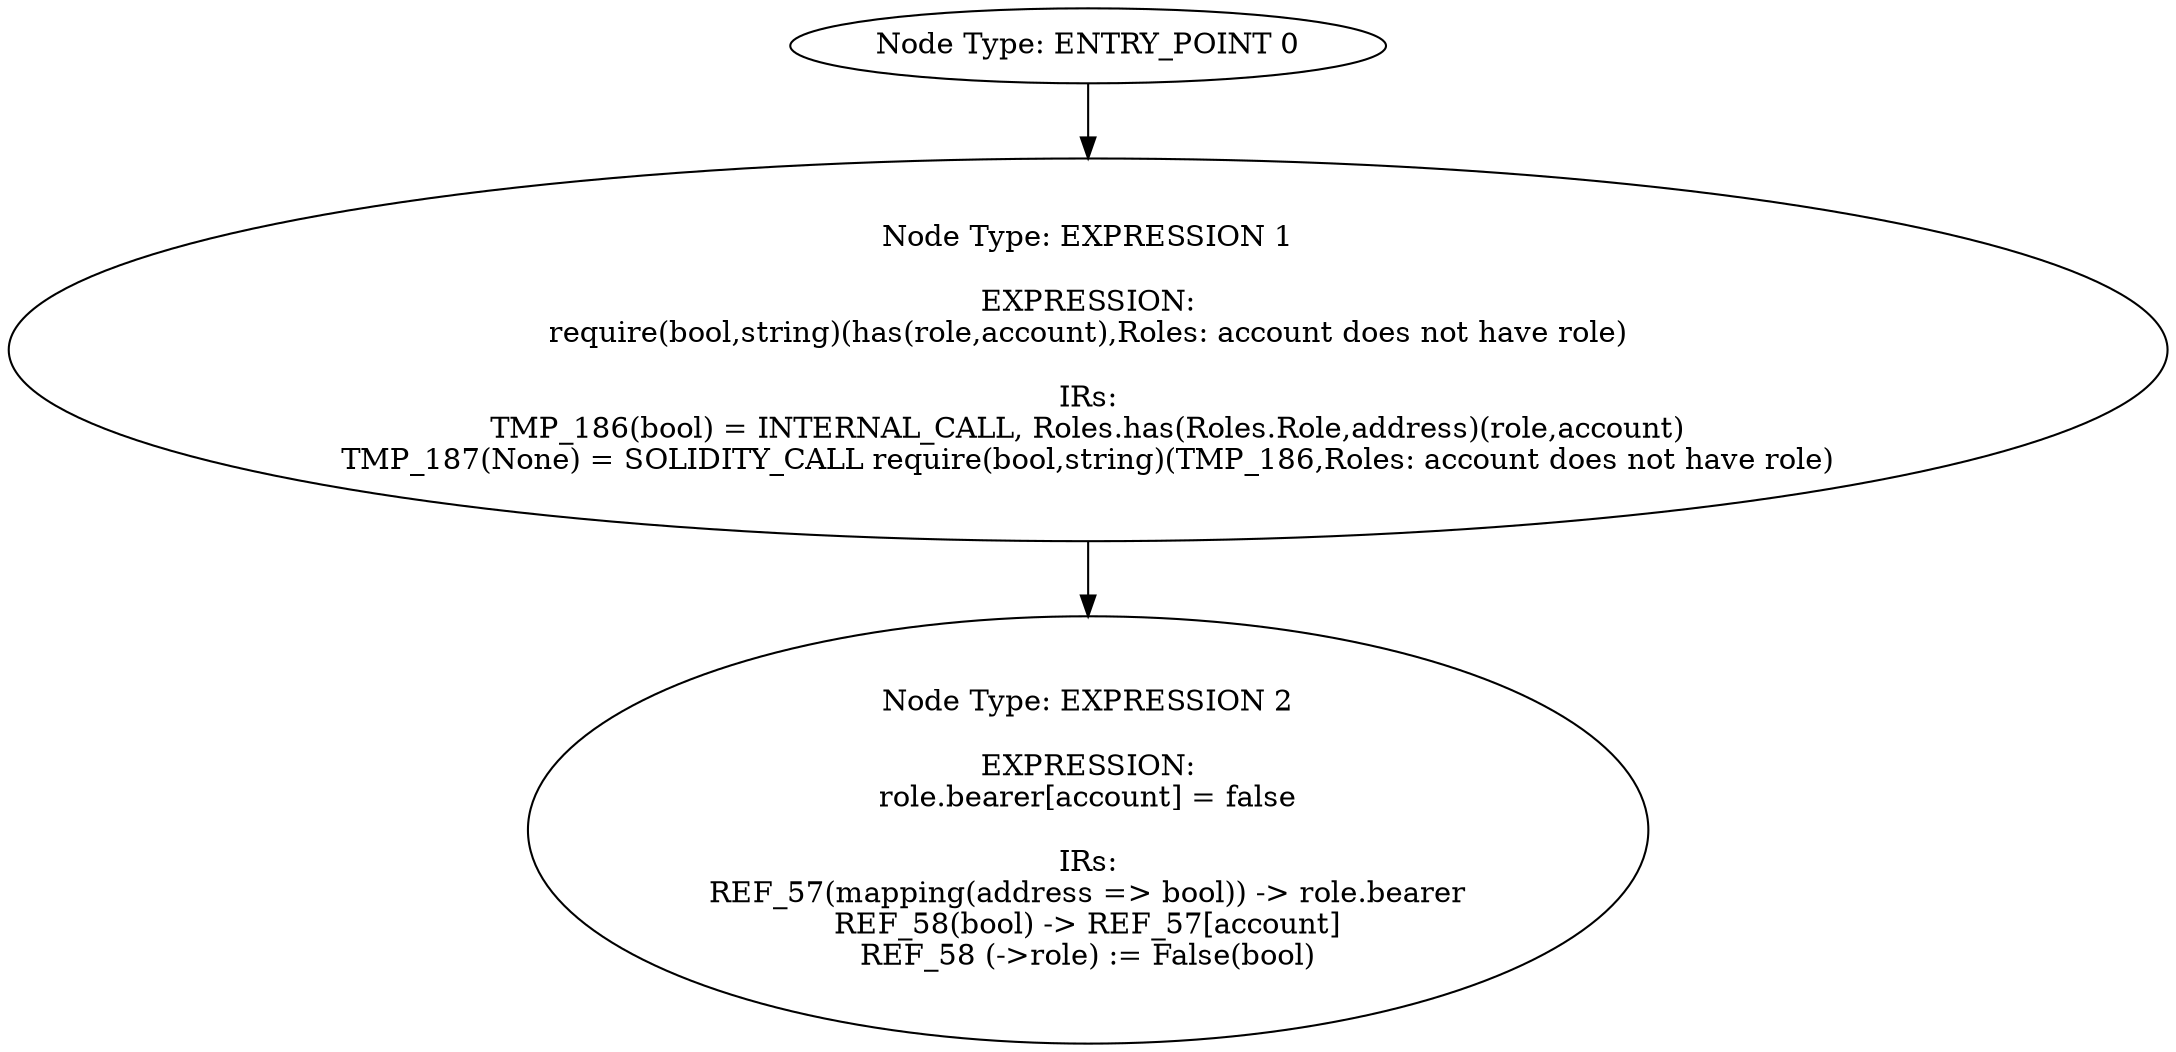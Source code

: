 digraph{
0[label="Node Type: ENTRY_POINT 0
"];
0->1;
1[label="Node Type: EXPRESSION 1

EXPRESSION:
require(bool,string)(has(role,account),Roles: account does not have role)

IRs:
TMP_186(bool) = INTERNAL_CALL, Roles.has(Roles.Role,address)(role,account)
TMP_187(None) = SOLIDITY_CALL require(bool,string)(TMP_186,Roles: account does not have role)"];
1->2;
2[label="Node Type: EXPRESSION 2

EXPRESSION:
role.bearer[account] = false

IRs:
REF_57(mapping(address => bool)) -> role.bearer
REF_58(bool) -> REF_57[account]
REF_58 (->role) := False(bool)"];
}
